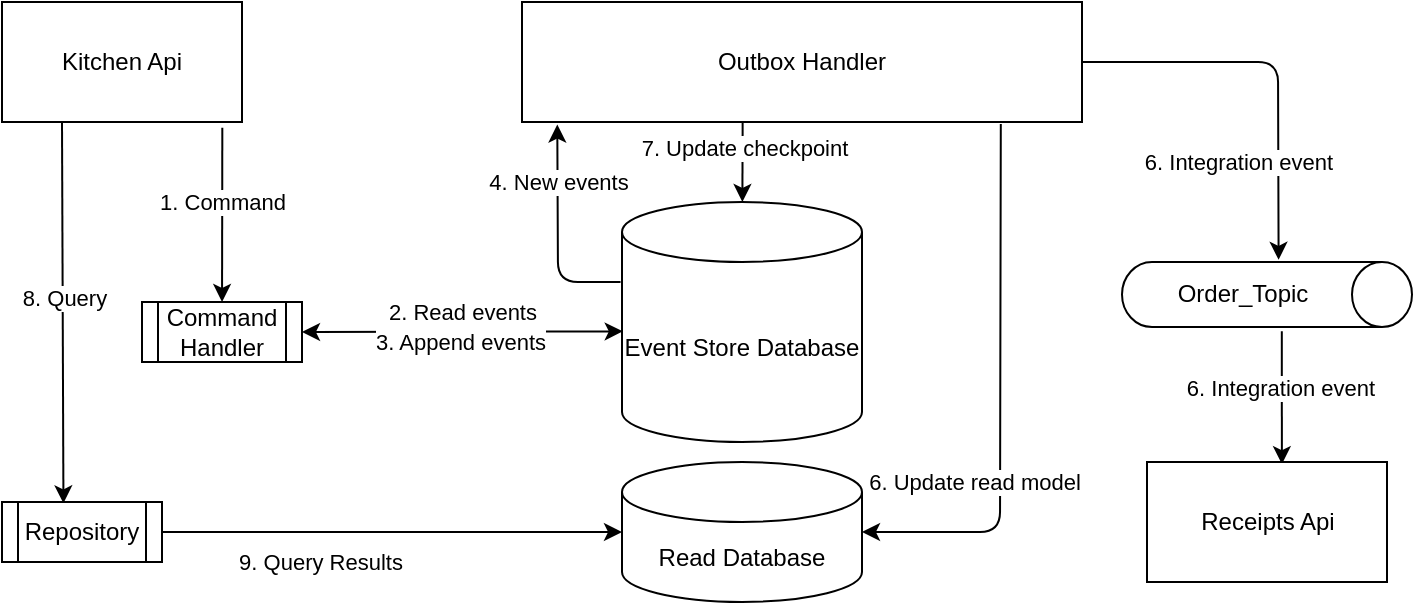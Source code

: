 <mxfile>
    <diagram id="WDvoBEK5SS2Z9FpVWY0S" name="Page-1">
        <mxGraphModel dx="1382" dy="419" grid="1" gridSize="10" guides="1" tooltips="1" connect="1" arrows="1" fold="1" page="1" pageScale="1" pageWidth="827" pageHeight="1169" math="0" shadow="0">
            <root>
                <mxCell id="0"/>
                <mxCell id="1" parent="0"/>
                <mxCell id="24" value="4. New events" style="edgeStyle=none;html=1;exitX=-0.006;exitY=0.333;exitDx=0;exitDy=0;exitPerimeter=0;entryX=0.063;entryY=1.021;entryDx=0;entryDy=0;entryPerimeter=0;" parent="1" source="37" target="23" edge="1">
                    <mxGeometry x="0.478" relative="1" as="geometry">
                        <mxPoint x="350" y="190" as="sourcePoint"/>
                        <mxPoint x="300" y="70" as="targetPoint"/>
                        <Array as="points">
                            <mxPoint x="328" y="190"/>
                        </Array>
                        <mxPoint as="offset"/>
                    </mxGeometry>
                </mxCell>
                <mxCell id="16" style="edgeStyle=none;html=1;exitX=0.918;exitY=1.047;exitDx=0;exitDy=0;exitPerimeter=0;" parent="1" source="18" target="19" edge="1">
                    <mxGeometry relative="1" as="geometry">
                        <mxPoint x="120" y="230" as="targetPoint"/>
                    </mxGeometry>
                </mxCell>
                <mxCell id="32" value="1. Command" style="edgeLabel;html=1;align=center;verticalAlign=middle;resizable=0;points=[];" parent="16" vertex="1" connectable="0">
                    <mxGeometry x="-0.108" y="1" relative="1" as="geometry">
                        <mxPoint x="-1" y="-2" as="offset"/>
                    </mxGeometry>
                </mxCell>
                <mxCell id="17" style="edgeStyle=none;html=1;entryX=0.384;entryY=0.022;entryDx=0;entryDy=0;exitX=0.25;exitY=1;exitDx=0;exitDy=0;entryPerimeter=0;" parent="1" source="18" target="22" edge="1">
                    <mxGeometry relative="1" as="geometry"/>
                </mxCell>
                <mxCell id="33" value="8. Query" style="edgeLabel;html=1;align=center;verticalAlign=middle;resizable=0;points=[];" parent="17" vertex="1" connectable="0">
                    <mxGeometry x="-0.076" relative="1" as="geometry">
                        <mxPoint as="offset"/>
                    </mxGeometry>
                </mxCell>
                <mxCell id="18" value="&lt;span&gt;Kitchen Api&lt;/span&gt;" style="rounded=0;whiteSpace=wrap;html=1;" parent="1" vertex="1">
                    <mxGeometry x="50" y="50" width="120" height="60" as="geometry"/>
                </mxCell>
                <mxCell id="19" value="Command Handler" style="shape=process;whiteSpace=wrap;html=1;backgroundOutline=1;" parent="1" vertex="1">
                    <mxGeometry x="120" y="200" width="80" height="30" as="geometry"/>
                </mxCell>
                <mxCell id="20" value="2. Read events" style="endArrow=classic;startArrow=classic;html=1;exitX=1;exitY=0.5;exitDx=0;exitDy=0;entryX=0.003;entryY=0.539;entryDx=0;entryDy=0;entryPerimeter=0;" parent="1" source="19" target="37" edge="1">
                    <mxGeometry y="10" width="50" height="50" relative="1" as="geometry">
                        <mxPoint x="400" y="380" as="sourcePoint"/>
                        <mxPoint x="364.56" y="215.28" as="targetPoint"/>
                        <mxPoint as="offset"/>
                    </mxGeometry>
                </mxCell>
                <mxCell id="34" value="3. Append events" style="edgeLabel;html=1;align=center;verticalAlign=middle;resizable=0;points=[];" parent="20" vertex="1" connectable="0">
                    <mxGeometry x="-0.431" relative="1" as="geometry">
                        <mxPoint x="33" y="5" as="offset"/>
                    </mxGeometry>
                </mxCell>
                <mxCell id="21" value="9. Query Results" style="edgeStyle=none;html=1;entryX=0;entryY=0.5;entryDx=0;entryDy=0;entryPerimeter=0;exitX=1;exitY=0.5;exitDx=0;exitDy=0;" parent="1" source="22" target="52" edge="1">
                    <mxGeometry x="-0.316" y="-15" relative="1" as="geometry">
                        <mxPoint as="offset"/>
                        <mxPoint x="130" y="250" as="sourcePoint"/>
                        <mxPoint x="363.96" y="255.12" as="targetPoint"/>
                    </mxGeometry>
                </mxCell>
                <mxCell id="22" value="Repository" style="shape=process;whiteSpace=wrap;html=1;backgroundOutline=1;" parent="1" vertex="1">
                    <mxGeometry x="50" y="300" width="80" height="30" as="geometry"/>
                </mxCell>
                <mxCell id="57" style="edgeStyle=none;html=1;exitX=0.394;exitY=1.001;exitDx=0;exitDy=0;exitPerimeter=0;" parent="1" source="23" target="37" edge="1">
                    <mxGeometry relative="1" as="geometry"/>
                </mxCell>
                <mxCell id="58" value="&lt;span style=&quot;font-family: &amp;#34;helvetica&amp;#34;&quot;&gt;7. Update checkpoint&lt;/span&gt;" style="edgeLabel;html=1;align=center;verticalAlign=middle;resizable=0;points=[];" parent="57" vertex="1" connectable="0">
                    <mxGeometry x="-0.352" relative="1" as="geometry">
                        <mxPoint as="offset"/>
                    </mxGeometry>
                </mxCell>
                <mxCell id="23" value="&lt;span&gt;Outbox Handler&lt;/span&gt;" style="rounded=0;whiteSpace=wrap;html=1;" parent="1" vertex="1">
                    <mxGeometry x="310" y="50" width="280" height="60" as="geometry"/>
                </mxCell>
                <mxCell id="41" style="edgeStyle=none;html=1;entryX=-0.033;entryY=0.46;entryDx=0;entryDy=0;entryPerimeter=0;exitX=1;exitY=0.5;exitDx=0;exitDy=0;" parent="1" source="23" target="38" edge="1">
                    <mxGeometry relative="1" as="geometry">
                        <mxPoint x="630" y="80" as="sourcePoint"/>
                        <Array as="points">
                            <mxPoint x="688" y="80"/>
                        </Array>
                    </mxGeometry>
                </mxCell>
                <mxCell id="44" value="6. Integration event" style="edgeLabel;html=1;align=center;verticalAlign=middle;resizable=0;points=[];" parent="41" vertex="1" connectable="0">
                    <mxGeometry x="-0.287" relative="1" as="geometry">
                        <mxPoint x="8" y="50" as="offset"/>
                    </mxGeometry>
                </mxCell>
                <mxCell id="53" style="edgeStyle=none;html=1;entryX=1;entryY=0.5;entryDx=0;entryDy=0;entryPerimeter=0;exitX=0.855;exitY=1.017;exitDx=0;exitDy=0;exitPerimeter=0;" parent="1" source="23" target="52" edge="1">
                    <mxGeometry relative="1" as="geometry">
                        <mxPoint x="549" y="120" as="sourcePoint"/>
                        <Array as="points">
                            <mxPoint x="549" y="315"/>
                        </Array>
                    </mxGeometry>
                </mxCell>
                <mxCell id="54" value="6. Update read model" style="edgeLabel;html=1;align=center;verticalAlign=middle;resizable=0;points=[];" parent="53" vertex="1" connectable="0">
                    <mxGeometry x="0.632" y="-1" relative="1" as="geometry">
                        <mxPoint x="6" y="-24" as="offset"/>
                    </mxGeometry>
                </mxCell>
                <mxCell id="37" value="Event Store Database" style="shape=cylinder3;whiteSpace=wrap;html=1;boundedLbl=1;backgroundOutline=1;size=15;" parent="1" vertex="1">
                    <mxGeometry x="360" y="150" width="120" height="120" as="geometry"/>
                </mxCell>
                <mxCell id="43" style="edgeStyle=none;html=1;exitX=1.066;exitY=0.449;exitDx=0;exitDy=0;exitPerimeter=0;entryX=0.562;entryY=0.018;entryDx=0;entryDy=0;entryPerimeter=0;" parent="1" source="38" target="42" edge="1">
                    <mxGeometry relative="1" as="geometry">
                        <mxPoint x="639.75" y="260" as="targetPoint"/>
                    </mxGeometry>
                </mxCell>
                <mxCell id="45" value="6. Integration event" style="edgeLabel;html=1;align=center;verticalAlign=middle;resizable=0;points=[];" parent="43" vertex="1" connectable="0">
                    <mxGeometry x="-0.163" y="-1" relative="1" as="geometry">
                        <mxPoint as="offset"/>
                    </mxGeometry>
                </mxCell>
                <mxCell id="38" value="Order_Topic" style="shape=cylinder3;whiteSpace=wrap;html=1;boundedLbl=1;backgroundOutline=1;size=15;rotation=0;flipV=0;flipH=0;direction=south;" parent="1" vertex="1">
                    <mxGeometry x="610" y="180" width="145" height="32.5" as="geometry"/>
                </mxCell>
                <mxCell id="42" value="&lt;span&gt;Receipts Api&lt;/span&gt;" style="rounded=0;whiteSpace=wrap;html=1;" parent="1" vertex="1">
                    <mxGeometry x="622.5" y="280" width="120" height="60" as="geometry"/>
                </mxCell>
                <mxCell id="52" value="Read Database" style="shape=cylinder3;whiteSpace=wrap;html=1;boundedLbl=1;backgroundOutline=1;size=15;" parent="1" vertex="1">
                    <mxGeometry x="360" y="280" width="120" height="70" as="geometry"/>
                </mxCell>
            </root>
        </mxGraphModel>
    </diagram>
</mxfile>